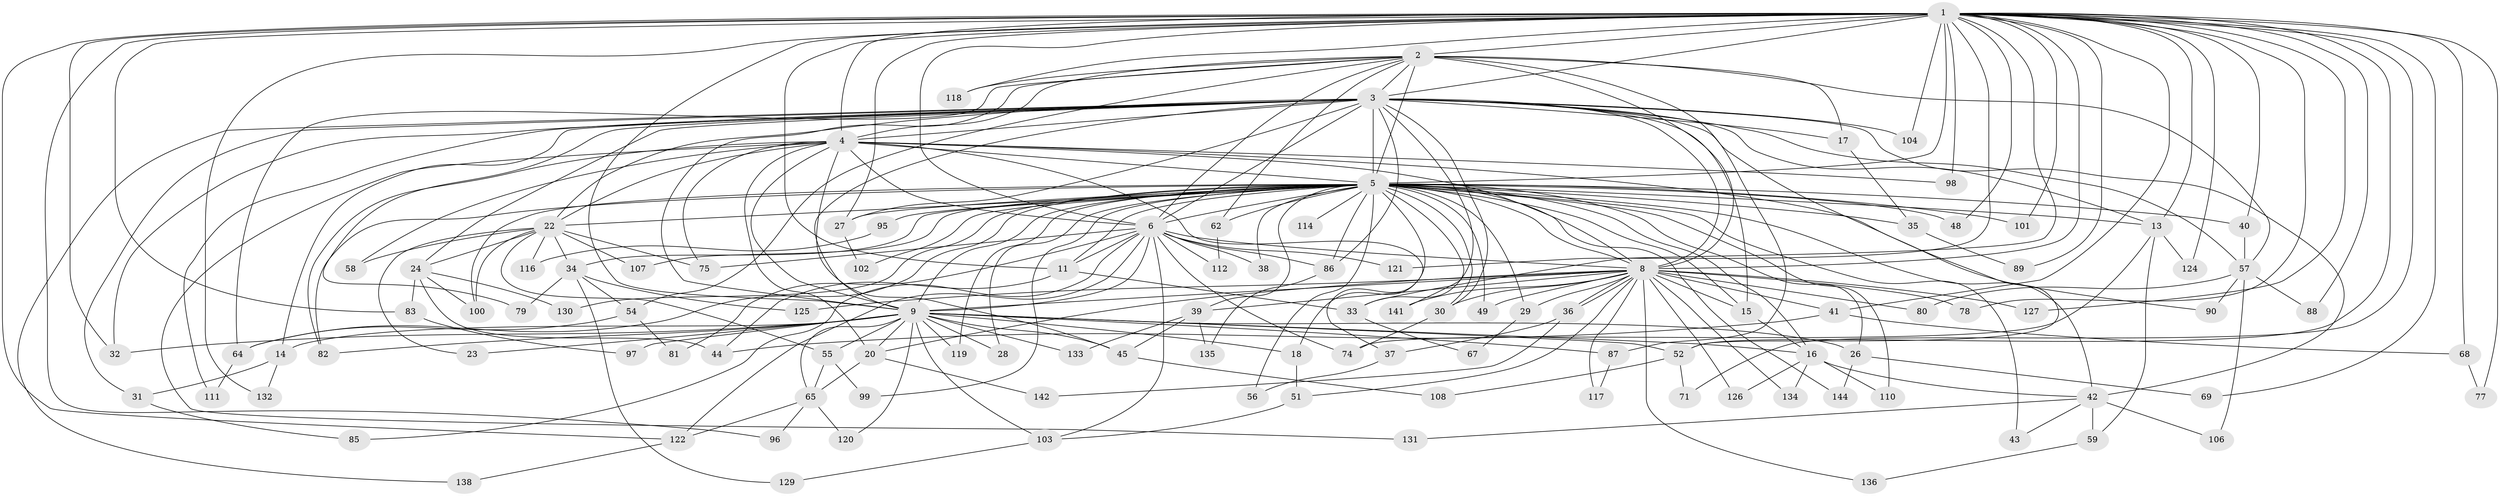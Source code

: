 // original degree distribution, {24: 0.013888888888888888, 15: 0.006944444444444444, 21: 0.013888888888888888, 20: 0.006944444444444444, 37: 0.006944444444444444, 27: 0.006944444444444444, 30: 0.006944444444444444, 22: 0.006944444444444444, 3: 0.2152777777777778, 9: 0.006944444444444444, 5: 0.027777777777777776, 4: 0.125, 6: 0.020833333333333332, 2: 0.5138888888888888, 11: 0.006944444444444444, 7: 0.013888888888888888}
// Generated by graph-tools (version 1.1) at 2025/11/02/27/25 16:11:05]
// undirected, 111 vertices, 256 edges
graph export_dot {
graph [start="1"]
  node [color=gray90,style=filled];
  1 [super="+10"];
  2 [super="+76"];
  3 [super="+12"];
  4 [super="+21"];
  5 [super="+7"];
  6;
  8 [super="+60"];
  9 [super="+19"];
  11 [super="+25"];
  13 [super="+63"];
  14 [super="+47"];
  15 [super="+115"];
  16 [super="+72"];
  17;
  18;
  20 [super="+46"];
  22 [super="+113"];
  23;
  24;
  26;
  27 [super="+50"];
  28;
  29;
  30 [super="+73"];
  31;
  32 [super="+123"];
  33 [super="+92"];
  34 [super="+70"];
  35 [super="+109"];
  36;
  37;
  38;
  39;
  40;
  41;
  42 [super="+143"];
  43;
  44 [super="+66"];
  45 [super="+53"];
  48;
  49;
  51;
  52 [super="+94"];
  54;
  55;
  56;
  57 [super="+61"];
  58;
  59;
  62;
  64;
  65 [super="+84"];
  67;
  68;
  69;
  71;
  74 [super="+93"];
  75 [super="+105"];
  77;
  78;
  79;
  80;
  81;
  82 [super="+137"];
  83;
  85;
  86 [super="+91"];
  87;
  88;
  89;
  90;
  95;
  96;
  97;
  98;
  99;
  100 [super="+128"];
  101;
  102;
  103 [super="+140"];
  104;
  106;
  107;
  108;
  110;
  111;
  112;
  114;
  116;
  117;
  118;
  119;
  120;
  121;
  122 [super="+139"];
  124;
  125;
  126;
  127;
  129;
  130;
  131;
  132;
  133;
  134;
  135;
  136;
  138;
  141;
  142;
  144;
  1 -- 2 [weight=2];
  1 -- 3 [weight=2];
  1 -- 4 [weight=3];
  1 -- 5 [weight=4];
  1 -- 6 [weight=2];
  1 -- 8 [weight=2];
  1 -- 9 [weight=2];
  1 -- 13;
  1 -- 27;
  1 -- 33;
  1 -- 40;
  1 -- 41;
  1 -- 48;
  1 -- 77;
  1 -- 83;
  1 -- 98;
  1 -- 104;
  1 -- 118;
  1 -- 124;
  1 -- 127;
  1 -- 132;
  1 -- 68;
  1 -- 69;
  1 -- 71;
  1 -- 78;
  1 -- 88;
  1 -- 89;
  1 -- 32;
  1 -- 96;
  1 -- 101;
  1 -- 52;
  1 -- 121;
  1 -- 122;
  1 -- 11;
  2 -- 3;
  2 -- 4;
  2 -- 5 [weight=2];
  2 -- 6;
  2 -- 8;
  2 -- 9;
  2 -- 17;
  2 -- 54;
  2 -- 62;
  2 -- 87;
  2 -- 57;
  2 -- 64;
  2 -- 118;
  3 -- 4;
  3 -- 5 [weight=2];
  3 -- 6;
  3 -- 8;
  3 -- 9 [weight=2];
  3 -- 14 [weight=2];
  3 -- 17;
  3 -- 22;
  3 -- 30 [weight=2];
  3 -- 42;
  3 -- 52;
  3 -- 57;
  3 -- 79;
  3 -- 138;
  3 -- 15;
  3 -- 86;
  3 -- 33;
  3 -- 104;
  3 -- 111;
  3 -- 24;
  3 -- 27;
  3 -- 31;
  3 -- 13;
  3 -- 32;
  4 -- 5 [weight=2];
  4 -- 6;
  4 -- 8;
  4 -- 9 [weight=2];
  4 -- 22;
  4 -- 37;
  4 -- 45;
  4 -- 58;
  4 -- 75;
  4 -- 82;
  4 -- 90;
  4 -- 98;
  4 -- 131;
  4 -- 20;
  5 -- 6 [weight=2];
  5 -- 8 [weight=2];
  5 -- 9 [weight=2];
  5 -- 16;
  5 -- 30;
  5 -- 34;
  5 -- 38;
  5 -- 48;
  5 -- 64;
  5 -- 99;
  5 -- 107;
  5 -- 114 [weight=2];
  5 -- 141;
  5 -- 130;
  5 -- 11;
  5 -- 13;
  5 -- 15;
  5 -- 144;
  5 -- 18;
  5 -- 22;
  5 -- 26;
  5 -- 28;
  5 -- 29;
  5 -- 35 [weight=2];
  5 -- 39;
  5 -- 40;
  5 -- 43;
  5 -- 49;
  5 -- 56;
  5 -- 62;
  5 -- 86;
  5 -- 95;
  5 -- 101;
  5 -- 102;
  5 -- 110;
  5 -- 119;
  5 -- 82;
  5 -- 100;
  5 -- 27;
  5 -- 42;
  6 -- 8;
  6 -- 9;
  6 -- 11;
  6 -- 38;
  6 -- 81;
  6 -- 85;
  6 -- 86;
  6 -- 112;
  6 -- 121;
  6 -- 75;
  6 -- 74;
  6 -- 103;
  6 -- 122;
  8 -- 9;
  8 -- 15;
  8 -- 20;
  8 -- 29;
  8 -- 36;
  8 -- 36;
  8 -- 39;
  8 -- 41;
  8 -- 49;
  8 -- 51;
  8 -- 78;
  8 -- 80;
  8 -- 117;
  8 -- 125;
  8 -- 126;
  8 -- 134;
  8 -- 136;
  8 -- 141;
  8 -- 30;
  8 -- 127;
  9 -- 14;
  9 -- 16;
  9 -- 18;
  9 -- 20;
  9 -- 23;
  9 -- 26;
  9 -- 28;
  9 -- 32;
  9 -- 45;
  9 -- 55;
  9 -- 82;
  9 -- 87;
  9 -- 97;
  9 -- 103;
  9 -- 119;
  9 -- 120;
  9 -- 133;
  9 -- 65;
  9 -- 52;
  11 -- 44;
  11 -- 33;
  13 -- 59;
  13 -- 124;
  13 -- 74;
  14 -- 31;
  14 -- 132;
  15 -- 16;
  16 -- 42;
  16 -- 110;
  16 -- 134;
  16 -- 126;
  17 -- 35;
  18 -- 51;
  20 -- 65;
  20 -- 142;
  22 -- 23;
  22 -- 24;
  22 -- 34;
  22 -- 55;
  22 -- 58;
  22 -- 75;
  22 -- 100;
  22 -- 107;
  22 -- 116;
  24 -- 83;
  24 -- 100;
  24 -- 130;
  24 -- 44;
  26 -- 69;
  26 -- 144;
  27 -- 102;
  29 -- 67;
  30 -- 74;
  31 -- 85;
  33 -- 67;
  34 -- 54 [weight=2];
  34 -- 79;
  34 -- 125;
  34 -- 129;
  35 -- 89;
  36 -- 37;
  36 -- 142;
  37 -- 56;
  39 -- 133;
  39 -- 135;
  39 -- 45;
  40 -- 57;
  41 -- 44;
  41 -- 68;
  42 -- 43;
  42 -- 59;
  42 -- 106;
  42 -- 131;
  45 -- 108;
  51 -- 103;
  52 -- 71;
  52 -- 108;
  54 -- 64;
  54 -- 81;
  55 -- 65;
  55 -- 99;
  57 -- 80;
  57 -- 88;
  57 -- 90;
  57 -- 106;
  59 -- 136;
  62 -- 112;
  64 -- 111;
  65 -- 122;
  65 -- 96;
  65 -- 120;
  68 -- 77;
  83 -- 97;
  86 -- 135;
  87 -- 117;
  95 -- 116;
  103 -- 129;
  122 -- 138;
}
